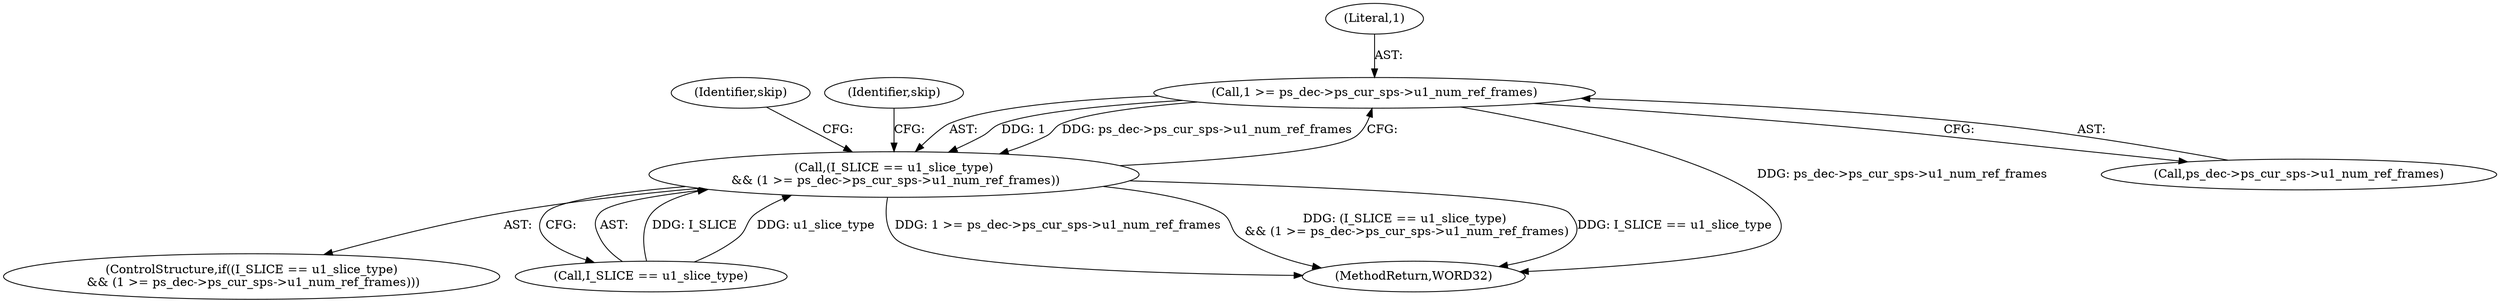 digraph "0_Android_494561291a503840f385fbcd11d9bc5f4dc502b8_2@pointer" {
"1000344" [label="(Call,1 >= ps_dec->ps_cur_sps->u1_num_ref_frames)"];
"1000340" [label="(Call,(I_SLICE == u1_slice_type)\n && (1 >= ps_dec->ps_cur_sps->u1_num_ref_frames))"];
"1000345" [label="(Literal,1)"];
"1000340" [label="(Call,(I_SLICE == u1_slice_type)\n && (1 >= ps_dec->ps_cur_sps->u1_num_ref_frames))"];
"1000363" [label="(Identifier,skip)"];
"1000353" [label="(Identifier,skip)"];
"1000339" [label="(ControlStructure,if((I_SLICE == u1_slice_type)\n && (1 >= ps_dec->ps_cur_sps->u1_num_ref_frames)))"];
"1000341" [label="(Call,I_SLICE == u1_slice_type)"];
"1000344" [label="(Call,1 >= ps_dec->ps_cur_sps->u1_num_ref_frames)"];
"1002619" [label="(MethodReturn,WORD32)"];
"1000346" [label="(Call,ps_dec->ps_cur_sps->u1_num_ref_frames)"];
"1000344" -> "1000340"  [label="AST: "];
"1000344" -> "1000346"  [label="CFG: "];
"1000345" -> "1000344"  [label="AST: "];
"1000346" -> "1000344"  [label="AST: "];
"1000340" -> "1000344"  [label="CFG: "];
"1000344" -> "1002619"  [label="DDG: ps_dec->ps_cur_sps->u1_num_ref_frames"];
"1000344" -> "1000340"  [label="DDG: 1"];
"1000344" -> "1000340"  [label="DDG: ps_dec->ps_cur_sps->u1_num_ref_frames"];
"1000340" -> "1000339"  [label="AST: "];
"1000340" -> "1000341"  [label="CFG: "];
"1000341" -> "1000340"  [label="AST: "];
"1000353" -> "1000340"  [label="CFG: "];
"1000363" -> "1000340"  [label="CFG: "];
"1000340" -> "1002619"  [label="DDG: 1 >= ps_dec->ps_cur_sps->u1_num_ref_frames"];
"1000340" -> "1002619"  [label="DDG: (I_SLICE == u1_slice_type)\n && (1 >= ps_dec->ps_cur_sps->u1_num_ref_frames)"];
"1000340" -> "1002619"  [label="DDG: I_SLICE == u1_slice_type"];
"1000341" -> "1000340"  [label="DDG: I_SLICE"];
"1000341" -> "1000340"  [label="DDG: u1_slice_type"];
}
